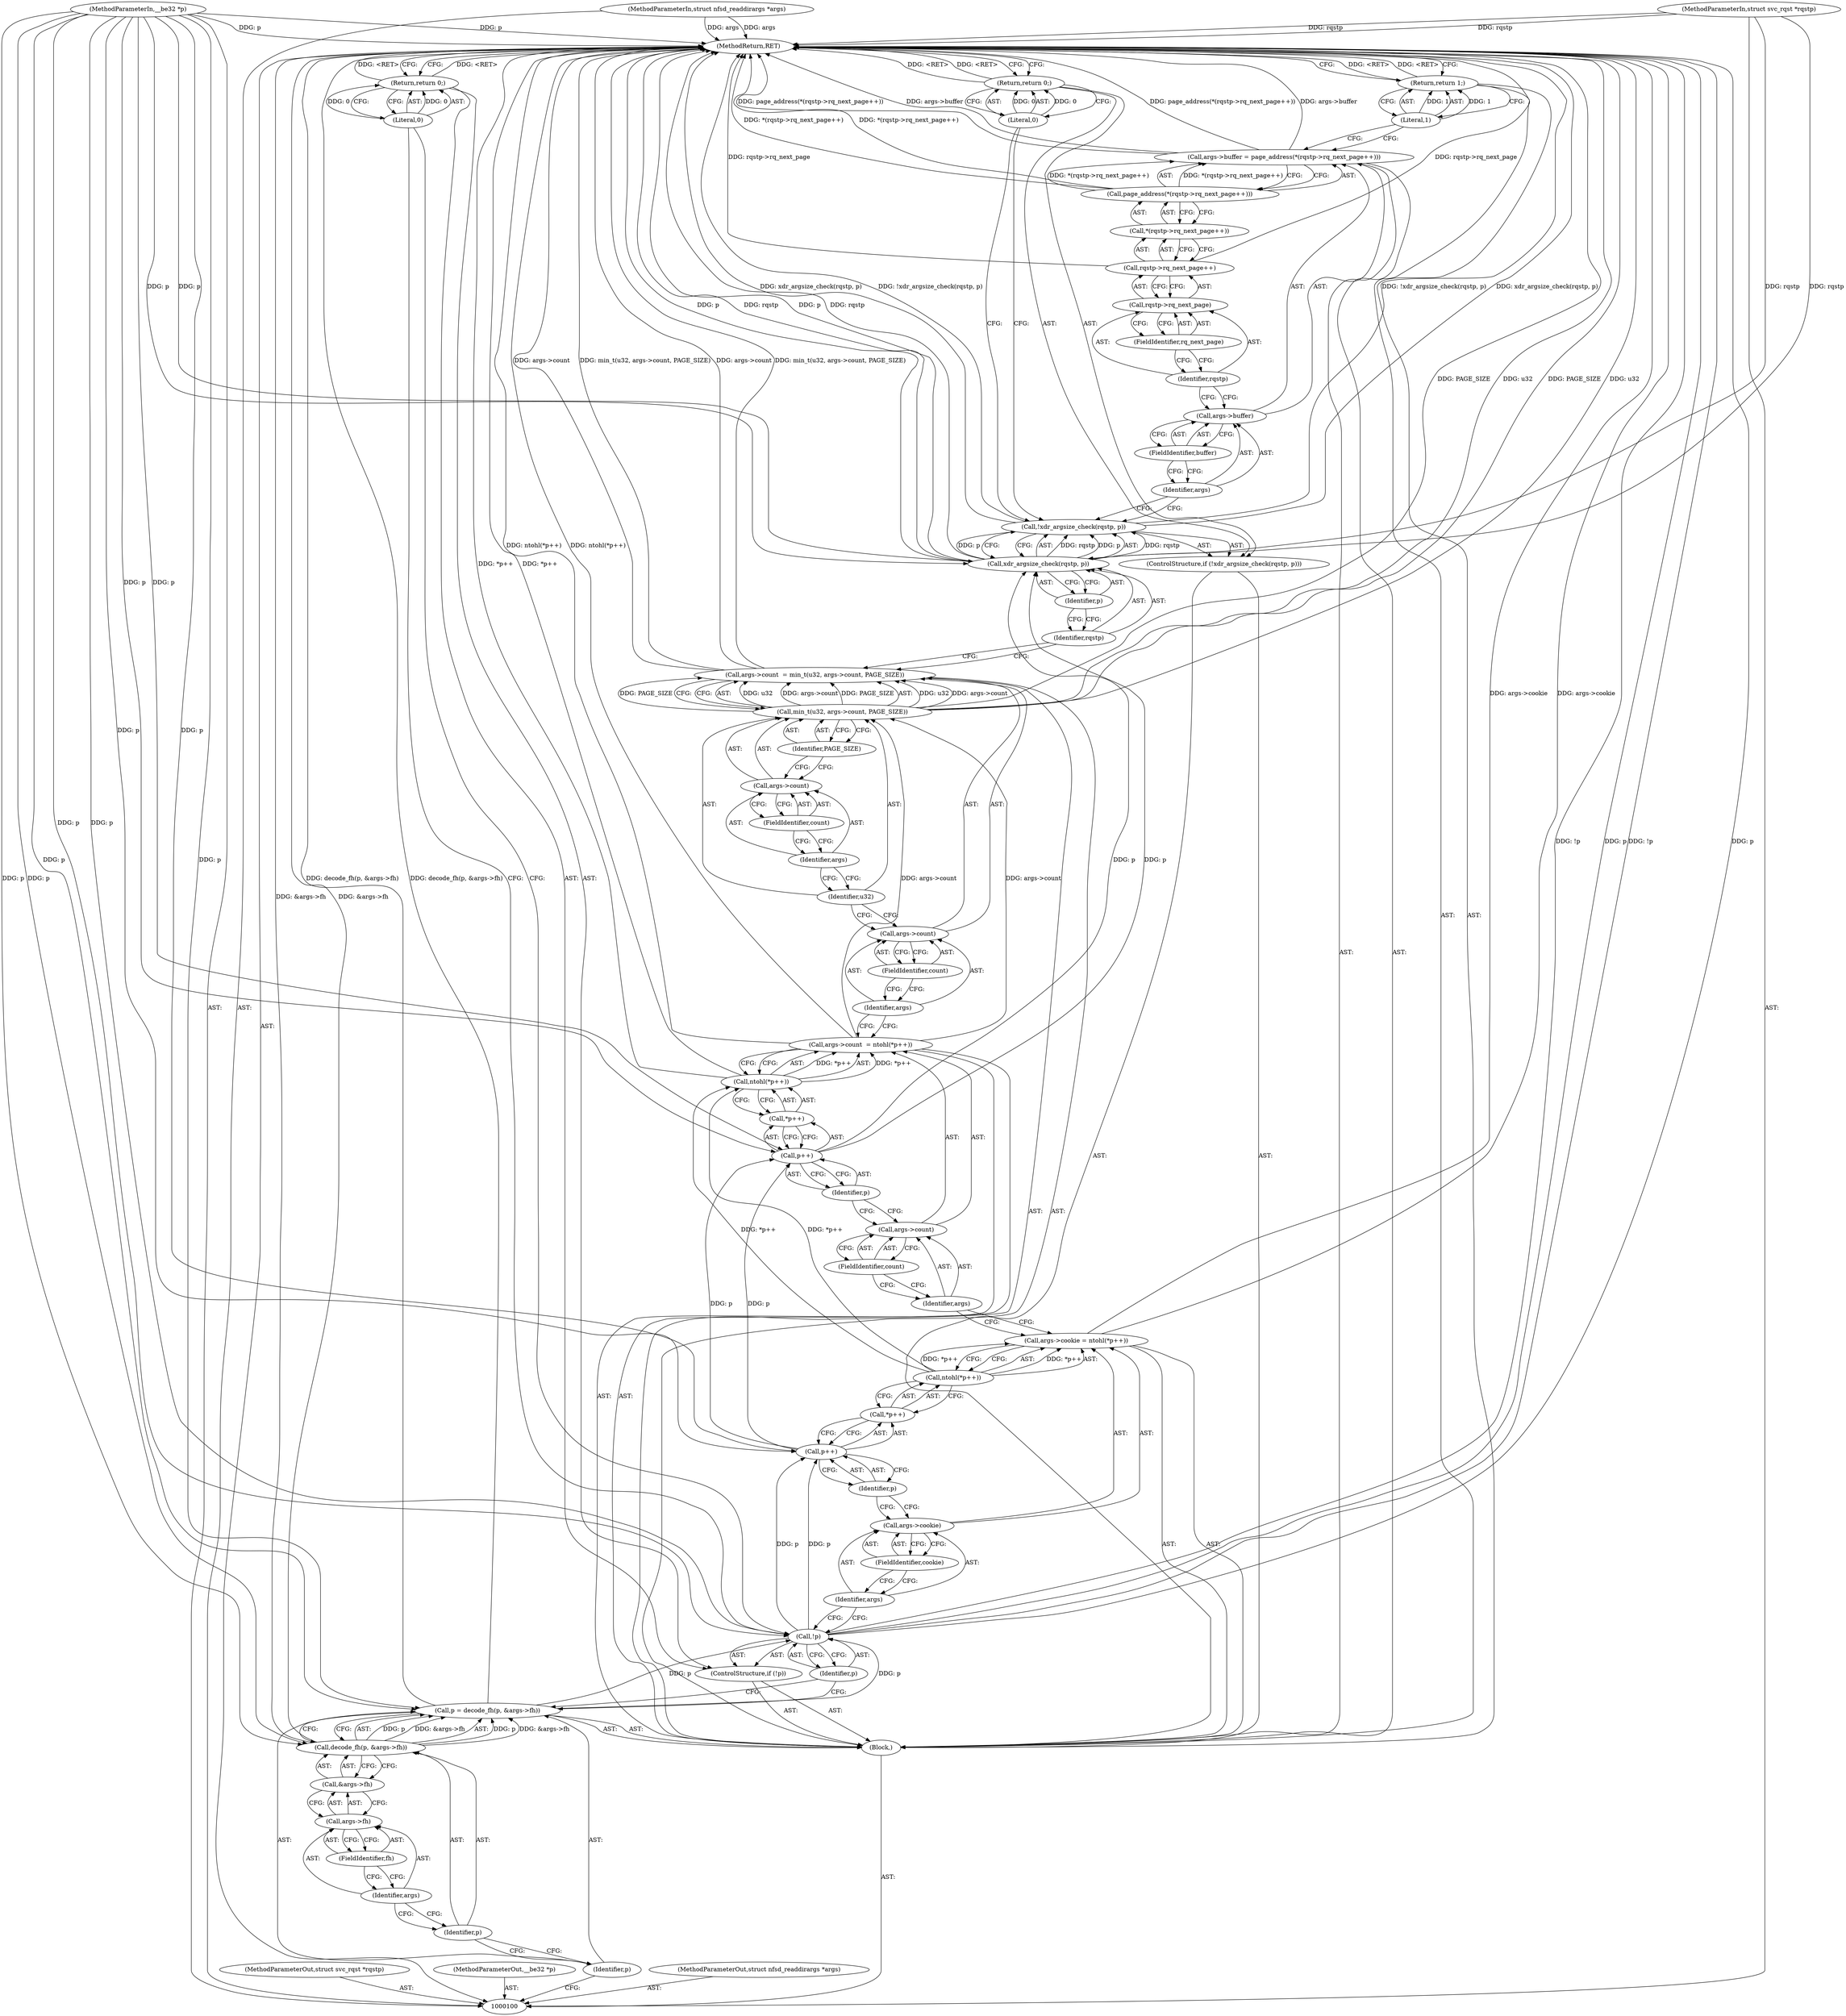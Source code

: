 digraph "0_linux_c70422f760c120480fee4de6c38804c72aa26bc1_16" {
"1000163" [label="(MethodReturn,RET)"];
"1000101" [label="(MethodParameterIn,struct svc_rqst *rqstp)"];
"1000221" [label="(MethodParameterOut,struct svc_rqst *rqstp)"];
"1000102" [label="(MethodParameterIn,__be32 *p)"];
"1000222" [label="(MethodParameterOut,__be32 *p)"];
"1000144" [label="(ControlStructure,if (!xdr_argsize_check(rqstp, p)))"];
"1000147" [label="(Identifier,rqstp)"];
"1000148" [label="(Identifier,p)"];
"1000145" [label="(Call,!xdr_argsize_check(rqstp, p))"];
"1000146" [label="(Call,xdr_argsize_check(rqstp, p))"];
"1000149" [label="(Return,return 0;)"];
"1000150" [label="(Literal,0)"];
"1000155" [label="(Call,page_address(*(rqstp->rq_next_page++)))"];
"1000151" [label="(Call,args->buffer = page_address(*(rqstp->rq_next_page++)))"];
"1000152" [label="(Call,args->buffer)"];
"1000153" [label="(Identifier,args)"];
"1000156" [label="(Call,*(rqstp->rq_next_page++))"];
"1000157" [label="(Call,rqstp->rq_next_page++)"];
"1000158" [label="(Call,rqstp->rq_next_page)"];
"1000159" [label="(Identifier,rqstp)"];
"1000160" [label="(FieldIdentifier,rq_next_page)"];
"1000154" [label="(FieldIdentifier,buffer)"];
"1000161" [label="(Return,return 1;)"];
"1000162" [label="(Literal,1)"];
"1000103" [label="(MethodParameterIn,struct nfsd_readdirargs *args)"];
"1000223" [label="(MethodParameterOut,struct nfsd_readdirargs *args)"];
"1000104" [label="(Block,)"];
"1000105" [label="(Call,p = decode_fh(p, &args->fh))"];
"1000106" [label="(Identifier,p)"];
"1000108" [label="(Identifier,p)"];
"1000109" [label="(Call,&args->fh)"];
"1000110" [label="(Call,args->fh)"];
"1000111" [label="(Identifier,args)"];
"1000112" [label="(FieldIdentifier,fh)"];
"1000107" [label="(Call,decode_fh(p, &args->fh))"];
"1000113" [label="(ControlStructure,if (!p))"];
"1000114" [label="(Call,!p)"];
"1000115" [label="(Identifier,p)"];
"1000116" [label="(Return,return 0;)"];
"1000117" [label="(Literal,0)"];
"1000122" [label="(Call,ntohl(*p++))"];
"1000118" [label="(Call,args->cookie = ntohl(*p++))"];
"1000119" [label="(Call,args->cookie)"];
"1000120" [label="(Identifier,args)"];
"1000123" [label="(Call,*p++)"];
"1000124" [label="(Call,p++)"];
"1000125" [label="(Identifier,p)"];
"1000121" [label="(FieldIdentifier,cookie)"];
"1000130" [label="(Call,ntohl(*p++))"];
"1000126" [label="(Call,args->count  = ntohl(*p++))"];
"1000127" [label="(Call,args->count)"];
"1000128" [label="(Identifier,args)"];
"1000131" [label="(Call,*p++)"];
"1000132" [label="(Call,p++)"];
"1000133" [label="(Identifier,p)"];
"1000129" [label="(FieldIdentifier,count)"];
"1000138" [label="(Call,min_t(u32, args->count, PAGE_SIZE))"];
"1000134" [label="(Call,args->count  = min_t(u32, args->count, PAGE_SIZE))"];
"1000135" [label="(Call,args->count)"];
"1000136" [label="(Identifier,args)"];
"1000139" [label="(Identifier,u32)"];
"1000140" [label="(Call,args->count)"];
"1000141" [label="(Identifier,args)"];
"1000142" [label="(FieldIdentifier,count)"];
"1000143" [label="(Identifier,PAGE_SIZE)"];
"1000137" [label="(FieldIdentifier,count)"];
"1000163" -> "1000100"  [label="AST: "];
"1000163" -> "1000116"  [label="CFG: "];
"1000163" -> "1000149"  [label="CFG: "];
"1000163" -> "1000161"  [label="CFG: "];
"1000161" -> "1000163"  [label="DDG: <RET>"];
"1000116" -> "1000163"  [label="DDG: <RET>"];
"1000149" -> "1000163"  [label="DDG: <RET>"];
"1000114" -> "1000163"  [label="DDG: !p"];
"1000114" -> "1000163"  [label="DDG: p"];
"1000151" -> "1000163"  [label="DDG: args->buffer"];
"1000151" -> "1000163"  [label="DDG: page_address(*(rqstp->rq_next_page++))"];
"1000146" -> "1000163"  [label="DDG: p"];
"1000146" -> "1000163"  [label="DDG: rqstp"];
"1000102" -> "1000163"  [label="DDG: p"];
"1000118" -> "1000163"  [label="DDG: args->cookie"];
"1000145" -> "1000163"  [label="DDG: xdr_argsize_check(rqstp, p)"];
"1000145" -> "1000163"  [label="DDG: !xdr_argsize_check(rqstp, p)"];
"1000107" -> "1000163"  [label="DDG: &args->fh"];
"1000130" -> "1000163"  [label="DDG: *p++"];
"1000126" -> "1000163"  [label="DDG: ntohl(*p++)"];
"1000105" -> "1000163"  [label="DDG: decode_fh(p, &args->fh)"];
"1000138" -> "1000163"  [label="DDG: u32"];
"1000138" -> "1000163"  [label="DDG: PAGE_SIZE"];
"1000157" -> "1000163"  [label="DDG: rqstp->rq_next_page"];
"1000103" -> "1000163"  [label="DDG: args"];
"1000134" -> "1000163"  [label="DDG: args->count"];
"1000134" -> "1000163"  [label="DDG: min_t(u32, args->count, PAGE_SIZE)"];
"1000101" -> "1000163"  [label="DDG: rqstp"];
"1000155" -> "1000163"  [label="DDG: *(rqstp->rq_next_page++)"];
"1000101" -> "1000100"  [label="AST: "];
"1000101" -> "1000163"  [label="DDG: rqstp"];
"1000101" -> "1000146"  [label="DDG: rqstp"];
"1000221" -> "1000100"  [label="AST: "];
"1000102" -> "1000100"  [label="AST: "];
"1000102" -> "1000163"  [label="DDG: p"];
"1000102" -> "1000105"  [label="DDG: p"];
"1000102" -> "1000107"  [label="DDG: p"];
"1000102" -> "1000114"  [label="DDG: p"];
"1000102" -> "1000124"  [label="DDG: p"];
"1000102" -> "1000132"  [label="DDG: p"];
"1000102" -> "1000146"  [label="DDG: p"];
"1000222" -> "1000100"  [label="AST: "];
"1000144" -> "1000104"  [label="AST: "];
"1000145" -> "1000144"  [label="AST: "];
"1000149" -> "1000144"  [label="AST: "];
"1000147" -> "1000146"  [label="AST: "];
"1000147" -> "1000134"  [label="CFG: "];
"1000148" -> "1000147"  [label="CFG: "];
"1000148" -> "1000146"  [label="AST: "];
"1000148" -> "1000147"  [label="CFG: "];
"1000146" -> "1000148"  [label="CFG: "];
"1000145" -> "1000144"  [label="AST: "];
"1000145" -> "1000146"  [label="CFG: "];
"1000146" -> "1000145"  [label="AST: "];
"1000150" -> "1000145"  [label="CFG: "];
"1000153" -> "1000145"  [label="CFG: "];
"1000145" -> "1000163"  [label="DDG: xdr_argsize_check(rqstp, p)"];
"1000145" -> "1000163"  [label="DDG: !xdr_argsize_check(rqstp, p)"];
"1000146" -> "1000145"  [label="DDG: rqstp"];
"1000146" -> "1000145"  [label="DDG: p"];
"1000146" -> "1000145"  [label="AST: "];
"1000146" -> "1000148"  [label="CFG: "];
"1000147" -> "1000146"  [label="AST: "];
"1000148" -> "1000146"  [label="AST: "];
"1000145" -> "1000146"  [label="CFG: "];
"1000146" -> "1000163"  [label="DDG: p"];
"1000146" -> "1000163"  [label="DDG: rqstp"];
"1000146" -> "1000145"  [label="DDG: rqstp"];
"1000146" -> "1000145"  [label="DDG: p"];
"1000101" -> "1000146"  [label="DDG: rqstp"];
"1000132" -> "1000146"  [label="DDG: p"];
"1000102" -> "1000146"  [label="DDG: p"];
"1000149" -> "1000144"  [label="AST: "];
"1000149" -> "1000150"  [label="CFG: "];
"1000150" -> "1000149"  [label="AST: "];
"1000163" -> "1000149"  [label="CFG: "];
"1000149" -> "1000163"  [label="DDG: <RET>"];
"1000150" -> "1000149"  [label="DDG: 0"];
"1000150" -> "1000149"  [label="AST: "];
"1000150" -> "1000145"  [label="CFG: "];
"1000149" -> "1000150"  [label="CFG: "];
"1000150" -> "1000149"  [label="DDG: 0"];
"1000155" -> "1000151"  [label="AST: "];
"1000155" -> "1000156"  [label="CFG: "];
"1000156" -> "1000155"  [label="AST: "];
"1000151" -> "1000155"  [label="CFG: "];
"1000155" -> "1000163"  [label="DDG: *(rqstp->rq_next_page++)"];
"1000155" -> "1000151"  [label="DDG: *(rqstp->rq_next_page++)"];
"1000151" -> "1000104"  [label="AST: "];
"1000151" -> "1000155"  [label="CFG: "];
"1000152" -> "1000151"  [label="AST: "];
"1000155" -> "1000151"  [label="AST: "];
"1000162" -> "1000151"  [label="CFG: "];
"1000151" -> "1000163"  [label="DDG: args->buffer"];
"1000151" -> "1000163"  [label="DDG: page_address(*(rqstp->rq_next_page++))"];
"1000155" -> "1000151"  [label="DDG: *(rqstp->rq_next_page++)"];
"1000152" -> "1000151"  [label="AST: "];
"1000152" -> "1000154"  [label="CFG: "];
"1000153" -> "1000152"  [label="AST: "];
"1000154" -> "1000152"  [label="AST: "];
"1000159" -> "1000152"  [label="CFG: "];
"1000153" -> "1000152"  [label="AST: "];
"1000153" -> "1000145"  [label="CFG: "];
"1000154" -> "1000153"  [label="CFG: "];
"1000156" -> "1000155"  [label="AST: "];
"1000156" -> "1000157"  [label="CFG: "];
"1000157" -> "1000156"  [label="AST: "];
"1000155" -> "1000156"  [label="CFG: "];
"1000157" -> "1000156"  [label="AST: "];
"1000157" -> "1000158"  [label="CFG: "];
"1000158" -> "1000157"  [label="AST: "];
"1000156" -> "1000157"  [label="CFG: "];
"1000157" -> "1000163"  [label="DDG: rqstp->rq_next_page"];
"1000158" -> "1000157"  [label="AST: "];
"1000158" -> "1000160"  [label="CFG: "];
"1000159" -> "1000158"  [label="AST: "];
"1000160" -> "1000158"  [label="AST: "];
"1000157" -> "1000158"  [label="CFG: "];
"1000159" -> "1000158"  [label="AST: "];
"1000159" -> "1000152"  [label="CFG: "];
"1000160" -> "1000159"  [label="CFG: "];
"1000160" -> "1000158"  [label="AST: "];
"1000160" -> "1000159"  [label="CFG: "];
"1000158" -> "1000160"  [label="CFG: "];
"1000154" -> "1000152"  [label="AST: "];
"1000154" -> "1000153"  [label="CFG: "];
"1000152" -> "1000154"  [label="CFG: "];
"1000161" -> "1000104"  [label="AST: "];
"1000161" -> "1000162"  [label="CFG: "];
"1000162" -> "1000161"  [label="AST: "];
"1000163" -> "1000161"  [label="CFG: "];
"1000161" -> "1000163"  [label="DDG: <RET>"];
"1000162" -> "1000161"  [label="DDG: 1"];
"1000162" -> "1000161"  [label="AST: "];
"1000162" -> "1000151"  [label="CFG: "];
"1000161" -> "1000162"  [label="CFG: "];
"1000162" -> "1000161"  [label="DDG: 1"];
"1000103" -> "1000100"  [label="AST: "];
"1000103" -> "1000163"  [label="DDG: args"];
"1000223" -> "1000100"  [label="AST: "];
"1000104" -> "1000100"  [label="AST: "];
"1000105" -> "1000104"  [label="AST: "];
"1000113" -> "1000104"  [label="AST: "];
"1000118" -> "1000104"  [label="AST: "];
"1000126" -> "1000104"  [label="AST: "];
"1000134" -> "1000104"  [label="AST: "];
"1000144" -> "1000104"  [label="AST: "];
"1000151" -> "1000104"  [label="AST: "];
"1000161" -> "1000104"  [label="AST: "];
"1000105" -> "1000104"  [label="AST: "];
"1000105" -> "1000107"  [label="CFG: "];
"1000106" -> "1000105"  [label="AST: "];
"1000107" -> "1000105"  [label="AST: "];
"1000115" -> "1000105"  [label="CFG: "];
"1000105" -> "1000163"  [label="DDG: decode_fh(p, &args->fh)"];
"1000107" -> "1000105"  [label="DDG: p"];
"1000107" -> "1000105"  [label="DDG: &args->fh"];
"1000102" -> "1000105"  [label="DDG: p"];
"1000105" -> "1000114"  [label="DDG: p"];
"1000106" -> "1000105"  [label="AST: "];
"1000106" -> "1000100"  [label="CFG: "];
"1000108" -> "1000106"  [label="CFG: "];
"1000108" -> "1000107"  [label="AST: "];
"1000108" -> "1000106"  [label="CFG: "];
"1000111" -> "1000108"  [label="CFG: "];
"1000109" -> "1000107"  [label="AST: "];
"1000109" -> "1000110"  [label="CFG: "];
"1000110" -> "1000109"  [label="AST: "];
"1000107" -> "1000109"  [label="CFG: "];
"1000110" -> "1000109"  [label="AST: "];
"1000110" -> "1000112"  [label="CFG: "];
"1000111" -> "1000110"  [label="AST: "];
"1000112" -> "1000110"  [label="AST: "];
"1000109" -> "1000110"  [label="CFG: "];
"1000111" -> "1000110"  [label="AST: "];
"1000111" -> "1000108"  [label="CFG: "];
"1000112" -> "1000111"  [label="CFG: "];
"1000112" -> "1000110"  [label="AST: "];
"1000112" -> "1000111"  [label="CFG: "];
"1000110" -> "1000112"  [label="CFG: "];
"1000107" -> "1000105"  [label="AST: "];
"1000107" -> "1000109"  [label="CFG: "];
"1000108" -> "1000107"  [label="AST: "];
"1000109" -> "1000107"  [label="AST: "];
"1000105" -> "1000107"  [label="CFG: "];
"1000107" -> "1000163"  [label="DDG: &args->fh"];
"1000107" -> "1000105"  [label="DDG: p"];
"1000107" -> "1000105"  [label="DDG: &args->fh"];
"1000102" -> "1000107"  [label="DDG: p"];
"1000113" -> "1000104"  [label="AST: "];
"1000114" -> "1000113"  [label="AST: "];
"1000116" -> "1000113"  [label="AST: "];
"1000114" -> "1000113"  [label="AST: "];
"1000114" -> "1000115"  [label="CFG: "];
"1000115" -> "1000114"  [label="AST: "];
"1000117" -> "1000114"  [label="CFG: "];
"1000120" -> "1000114"  [label="CFG: "];
"1000114" -> "1000163"  [label="DDG: !p"];
"1000114" -> "1000163"  [label="DDG: p"];
"1000105" -> "1000114"  [label="DDG: p"];
"1000102" -> "1000114"  [label="DDG: p"];
"1000114" -> "1000124"  [label="DDG: p"];
"1000115" -> "1000114"  [label="AST: "];
"1000115" -> "1000105"  [label="CFG: "];
"1000114" -> "1000115"  [label="CFG: "];
"1000116" -> "1000113"  [label="AST: "];
"1000116" -> "1000117"  [label="CFG: "];
"1000117" -> "1000116"  [label="AST: "];
"1000163" -> "1000116"  [label="CFG: "];
"1000116" -> "1000163"  [label="DDG: <RET>"];
"1000117" -> "1000116"  [label="DDG: 0"];
"1000117" -> "1000116"  [label="AST: "];
"1000117" -> "1000114"  [label="CFG: "];
"1000116" -> "1000117"  [label="CFG: "];
"1000117" -> "1000116"  [label="DDG: 0"];
"1000122" -> "1000118"  [label="AST: "];
"1000122" -> "1000123"  [label="CFG: "];
"1000123" -> "1000122"  [label="AST: "];
"1000118" -> "1000122"  [label="CFG: "];
"1000122" -> "1000118"  [label="DDG: *p++"];
"1000122" -> "1000130"  [label="DDG: *p++"];
"1000118" -> "1000104"  [label="AST: "];
"1000118" -> "1000122"  [label="CFG: "];
"1000119" -> "1000118"  [label="AST: "];
"1000122" -> "1000118"  [label="AST: "];
"1000128" -> "1000118"  [label="CFG: "];
"1000118" -> "1000163"  [label="DDG: args->cookie"];
"1000122" -> "1000118"  [label="DDG: *p++"];
"1000119" -> "1000118"  [label="AST: "];
"1000119" -> "1000121"  [label="CFG: "];
"1000120" -> "1000119"  [label="AST: "];
"1000121" -> "1000119"  [label="AST: "];
"1000125" -> "1000119"  [label="CFG: "];
"1000120" -> "1000119"  [label="AST: "];
"1000120" -> "1000114"  [label="CFG: "];
"1000121" -> "1000120"  [label="CFG: "];
"1000123" -> "1000122"  [label="AST: "];
"1000123" -> "1000124"  [label="CFG: "];
"1000124" -> "1000123"  [label="AST: "];
"1000122" -> "1000123"  [label="CFG: "];
"1000124" -> "1000123"  [label="AST: "];
"1000124" -> "1000125"  [label="CFG: "];
"1000125" -> "1000124"  [label="AST: "];
"1000123" -> "1000124"  [label="CFG: "];
"1000114" -> "1000124"  [label="DDG: p"];
"1000102" -> "1000124"  [label="DDG: p"];
"1000124" -> "1000132"  [label="DDG: p"];
"1000125" -> "1000124"  [label="AST: "];
"1000125" -> "1000119"  [label="CFG: "];
"1000124" -> "1000125"  [label="CFG: "];
"1000121" -> "1000119"  [label="AST: "];
"1000121" -> "1000120"  [label="CFG: "];
"1000119" -> "1000121"  [label="CFG: "];
"1000130" -> "1000126"  [label="AST: "];
"1000130" -> "1000131"  [label="CFG: "];
"1000131" -> "1000130"  [label="AST: "];
"1000126" -> "1000130"  [label="CFG: "];
"1000130" -> "1000163"  [label="DDG: *p++"];
"1000130" -> "1000126"  [label="DDG: *p++"];
"1000122" -> "1000130"  [label="DDG: *p++"];
"1000126" -> "1000104"  [label="AST: "];
"1000126" -> "1000130"  [label="CFG: "];
"1000127" -> "1000126"  [label="AST: "];
"1000130" -> "1000126"  [label="AST: "];
"1000136" -> "1000126"  [label="CFG: "];
"1000126" -> "1000163"  [label="DDG: ntohl(*p++)"];
"1000130" -> "1000126"  [label="DDG: *p++"];
"1000126" -> "1000138"  [label="DDG: args->count"];
"1000127" -> "1000126"  [label="AST: "];
"1000127" -> "1000129"  [label="CFG: "];
"1000128" -> "1000127"  [label="AST: "];
"1000129" -> "1000127"  [label="AST: "];
"1000133" -> "1000127"  [label="CFG: "];
"1000128" -> "1000127"  [label="AST: "];
"1000128" -> "1000118"  [label="CFG: "];
"1000129" -> "1000128"  [label="CFG: "];
"1000131" -> "1000130"  [label="AST: "];
"1000131" -> "1000132"  [label="CFG: "];
"1000132" -> "1000131"  [label="AST: "];
"1000130" -> "1000131"  [label="CFG: "];
"1000132" -> "1000131"  [label="AST: "];
"1000132" -> "1000133"  [label="CFG: "];
"1000133" -> "1000132"  [label="AST: "];
"1000131" -> "1000132"  [label="CFG: "];
"1000124" -> "1000132"  [label="DDG: p"];
"1000102" -> "1000132"  [label="DDG: p"];
"1000132" -> "1000146"  [label="DDG: p"];
"1000133" -> "1000132"  [label="AST: "];
"1000133" -> "1000127"  [label="CFG: "];
"1000132" -> "1000133"  [label="CFG: "];
"1000129" -> "1000127"  [label="AST: "];
"1000129" -> "1000128"  [label="CFG: "];
"1000127" -> "1000129"  [label="CFG: "];
"1000138" -> "1000134"  [label="AST: "];
"1000138" -> "1000143"  [label="CFG: "];
"1000139" -> "1000138"  [label="AST: "];
"1000140" -> "1000138"  [label="AST: "];
"1000143" -> "1000138"  [label="AST: "];
"1000134" -> "1000138"  [label="CFG: "];
"1000138" -> "1000163"  [label="DDG: u32"];
"1000138" -> "1000163"  [label="DDG: PAGE_SIZE"];
"1000138" -> "1000134"  [label="DDG: u32"];
"1000138" -> "1000134"  [label="DDG: args->count"];
"1000138" -> "1000134"  [label="DDG: PAGE_SIZE"];
"1000126" -> "1000138"  [label="DDG: args->count"];
"1000134" -> "1000104"  [label="AST: "];
"1000134" -> "1000138"  [label="CFG: "];
"1000135" -> "1000134"  [label="AST: "];
"1000138" -> "1000134"  [label="AST: "];
"1000147" -> "1000134"  [label="CFG: "];
"1000134" -> "1000163"  [label="DDG: args->count"];
"1000134" -> "1000163"  [label="DDG: min_t(u32, args->count, PAGE_SIZE)"];
"1000138" -> "1000134"  [label="DDG: u32"];
"1000138" -> "1000134"  [label="DDG: args->count"];
"1000138" -> "1000134"  [label="DDG: PAGE_SIZE"];
"1000135" -> "1000134"  [label="AST: "];
"1000135" -> "1000137"  [label="CFG: "];
"1000136" -> "1000135"  [label="AST: "];
"1000137" -> "1000135"  [label="AST: "];
"1000139" -> "1000135"  [label="CFG: "];
"1000136" -> "1000135"  [label="AST: "];
"1000136" -> "1000126"  [label="CFG: "];
"1000137" -> "1000136"  [label="CFG: "];
"1000139" -> "1000138"  [label="AST: "];
"1000139" -> "1000135"  [label="CFG: "];
"1000141" -> "1000139"  [label="CFG: "];
"1000140" -> "1000138"  [label="AST: "];
"1000140" -> "1000142"  [label="CFG: "];
"1000141" -> "1000140"  [label="AST: "];
"1000142" -> "1000140"  [label="AST: "];
"1000143" -> "1000140"  [label="CFG: "];
"1000141" -> "1000140"  [label="AST: "];
"1000141" -> "1000139"  [label="CFG: "];
"1000142" -> "1000141"  [label="CFG: "];
"1000142" -> "1000140"  [label="AST: "];
"1000142" -> "1000141"  [label="CFG: "];
"1000140" -> "1000142"  [label="CFG: "];
"1000143" -> "1000138"  [label="AST: "];
"1000143" -> "1000140"  [label="CFG: "];
"1000138" -> "1000143"  [label="CFG: "];
"1000137" -> "1000135"  [label="AST: "];
"1000137" -> "1000136"  [label="CFG: "];
"1000135" -> "1000137"  [label="CFG: "];
}
